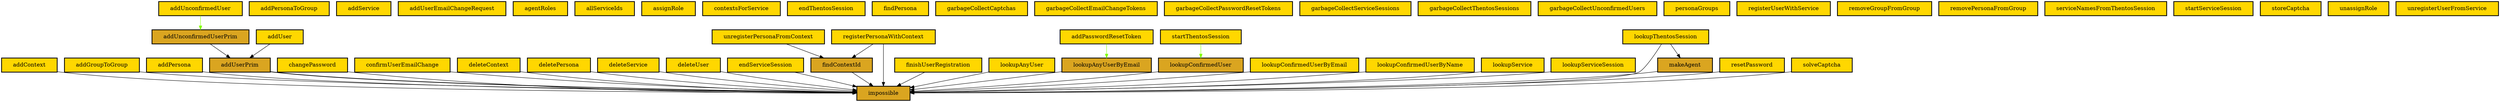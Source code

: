 digraph "Diagram of: Thentos.Transaction" {
    node [margin="0.4,0.1"
         ,style=filled];
    1 [label=addContext
      ,shape=box
      ,fillcolor=gold
      ,style="filled,bold"];
    2 [label=addGroupToGroup
      ,shape=box
      ,fillcolor=gold
      ,style="filled,bold"];
    3 [label=addPasswordResetToken
      ,shape=box
      ,fillcolor=gold
      ,style="filled,bold"];
    4 [label=addPersona
      ,shape=box
      ,fillcolor=gold
      ,style="filled,bold"];
    5 [label=addPersonaToGroup
      ,shape=box
      ,fillcolor=gold
      ,style="filled,bold"];
    6 [label=addService
      ,shape=box
      ,fillcolor=gold
      ,style="filled,bold"];
    7 [label=addUnconfirmedUser
      ,shape=box
      ,fillcolor=gold
      ,style="filled,bold"];
    8 [label=addUnconfirmedUserPrim
      ,shape=box
      ,fillcolor=goldenrod
      ,style="filled,bold"];
    9 [label=addUser
      ,shape=box
      ,fillcolor=gold
      ,style="filled,bold"];
    10 [label=addUserEmailChangeRequest
       ,shape=box
       ,fillcolor=gold
       ,style="filled,bold"];
    11 [label=addUserPrim
       ,shape=box
       ,fillcolor=goldenrod
       ,style="filled,bold"];
    12 [label=agentRoles
       ,shape=box
       ,fillcolor=gold
       ,style="filled,bold"];
    13 [label=allServiceIds
       ,shape=box
       ,fillcolor=gold
       ,style="filled,bold"];
    14 [label=assignRole
       ,shape=box
       ,fillcolor=gold
       ,style="filled,bold"];
    15 [label=changePassword
       ,shape=box
       ,fillcolor=gold
       ,style="filled,bold"];
    16 [label=confirmUserEmailChange
       ,shape=box
       ,fillcolor=gold
       ,style="filled,bold"];
    17 [label=contextsForService
       ,shape=box
       ,fillcolor=gold
       ,style="filled,bold"];
    18 [label=deleteContext
       ,shape=box
       ,fillcolor=gold
       ,style="filled,bold"];
    19 [label=deletePersona
       ,shape=box
       ,fillcolor=gold
       ,style="filled,bold"];
    20 [label=deleteService
       ,shape=box
       ,fillcolor=gold
       ,style="filled,bold"];
    21 [label=deleteUser
       ,shape=box
       ,fillcolor=gold
       ,style="filled,bold"];
    22 [label=endServiceSession
       ,shape=box
       ,fillcolor=gold
       ,style="filled,bold"];
    23 [label=endThentosSession
       ,shape=box
       ,fillcolor=gold
       ,style="filled,bold"];
    24 [label=findContextId
       ,shape=box
       ,fillcolor=goldenrod
       ,style="filled,bold"];
    25 [label=findPersona
       ,shape=box
       ,fillcolor=gold
       ,style="filled,bold"];
    26 [label=finishUserRegistration
       ,shape=box
       ,fillcolor=gold
       ,style="filled,bold"];
    27 [label=garbageCollectCaptchas
       ,shape=box
       ,fillcolor=gold
       ,style="filled,bold"];
    28 [label=garbageCollectEmailChangeTokens
       ,shape=box
       ,fillcolor=gold
       ,style="filled,bold"];
    29 [label=garbageCollectPasswordResetTokens
       ,shape=box
       ,fillcolor=gold
       ,style="filled,bold"];
    30 [label=garbageCollectServiceSessions
       ,shape=box
       ,fillcolor=gold
       ,style="filled,bold"];
    31 [label=garbageCollectThentosSessions
       ,shape=box
       ,fillcolor=gold
       ,style="filled,bold"];
    32 [label=garbageCollectUnconfirmedUsers
       ,shape=box
       ,fillcolor=gold
       ,style="filled,bold"];
    33 [label=impossible
       ,shape=box
       ,fillcolor=goldenrod
       ,style="filled,bold"];
    34 [label=lookupAnyUser
       ,shape=box
       ,fillcolor=gold
       ,style="filled,bold"];
    35 [label=lookupAnyUserByEmail
       ,shape=box
       ,fillcolor=goldenrod
       ,style="filled,bold"];
    36 [label=lookupConfirmedUser
       ,shape=box
       ,fillcolor=goldenrod
       ,style="filled,bold"];
    37 [label=lookupConfirmedUserByEmail
       ,shape=box
       ,fillcolor=gold
       ,style="filled,bold"];
    38 [label=lookupConfirmedUserByName
       ,shape=box
       ,fillcolor=gold
       ,style="filled,bold"];
    39 [label=lookupService
       ,shape=box
       ,fillcolor=gold
       ,style="filled,bold"];
    40 [label=lookupServiceSession
       ,shape=box
       ,fillcolor=gold
       ,style="filled,bold"];
    41 [label=lookupThentosSession
       ,shape=box
       ,fillcolor=gold
       ,style="filled,bold"];
    42 [label=makeAgent
       ,shape=box
       ,fillcolor=goldenrod
       ,style="filled,bold"];
    43 [label=personaGroups
       ,shape=box
       ,fillcolor=gold
       ,style="filled,bold"];
    44 [label=registerPersonaWithContext
       ,shape=box
       ,fillcolor=gold
       ,style="filled,bold"];
    45 [label=registerUserWithService
       ,shape=box
       ,fillcolor=gold
       ,style="filled,bold"];
    46 [label=removeGroupFromGroup
       ,shape=box
       ,fillcolor=gold
       ,style="filled,bold"];
    47 [label=removePersonaFromGroup
       ,shape=box
       ,fillcolor=gold
       ,style="filled,bold"];
    48 [label=resetPassword
       ,shape=box
       ,fillcolor=gold
       ,style="filled,bold"];
    49 [label=serviceNamesFromThentosSession
       ,shape=box
       ,fillcolor=gold
       ,style="filled,bold"];
    50 [label=solveCaptcha
       ,shape=box
       ,fillcolor=gold
       ,style="filled,bold"];
    51 [label=startServiceSession
       ,shape=box
       ,fillcolor=gold
       ,style="filled,bold"];
    52 [label=startThentosSession
       ,shape=box
       ,fillcolor=gold
       ,style="filled,bold"];
    53 [label=storeCaptcha
       ,shape=box
       ,fillcolor=gold
       ,style="filled,bold"];
    54 [label=unassignRole
       ,shape=box
       ,fillcolor=gold
       ,style="filled,bold"];
    55 [label=unregisterPersonaFromContext
       ,shape=box
       ,fillcolor=gold
       ,style="filled,bold"];
    56 [label=unregisterUserFromService
       ,shape=box
       ,fillcolor=gold
       ,style="filled,bold"];
    1 -> 33 [penwidth=1
            ,color=black];
    2 -> 33 [penwidth=1
            ,color=black];
    3 -> 35 [penwidth=1
            ,color=chartreuse];
    4 -> 33 [penwidth=1
            ,color=black];
    7 -> 8 [penwidth=1
           ,color=chartreuse];
    8 -> 11 [penwidth=1
            ,color=black];
    9 -> 11 [penwidth=1
            ,color=black];
    11 -> 33 [penwidth=1.6931471805599454
             ,color=black];
    15 -> 33 [penwidth=1
             ,color=black];
    16 -> 33 [penwidth=1
             ,color=black];
    18 -> 33 [penwidth=1
             ,color=black];
    19 -> 33 [penwidth=1
             ,color=black];
    20 -> 33 [penwidth=1
             ,color=black];
    21 -> 33 [penwidth=1
             ,color=black];
    22 -> 33 [penwidth=1
             ,color=black];
    24 -> 33 [penwidth=1
             ,color=black];
    26 -> 33 [penwidth=1
             ,color=black];
    34 -> 33 [penwidth=1
             ,color=black];
    35 -> 33 [penwidth=1
             ,color=black];
    36 -> 33 [penwidth=1
             ,color=black];
    37 -> 33 [penwidth=1
             ,color=black];
    38 -> 33 [penwidth=1
             ,color=black];
    39 -> 33 [penwidth=1
             ,color=black];
    40 -> 33 [penwidth=1
             ,color=black];
    41 -> 33 [penwidth=1
             ,color=black];
    41 -> 42 [penwidth=1
             ,color=black];
    42 -> 33 [penwidth=1
             ,color=black];
    44 -> 24 [penwidth=1
             ,color=black];
    44 -> 33 [penwidth=1
             ,color=black];
    48 -> 33 [penwidth=1
             ,color=black];
    50 -> 33 [penwidth=1
             ,color=black];
    52 -> 36 [penwidth=1
             ,color=chartreuse];
    55 -> 24 [penwidth=1
             ,color=black];
}
